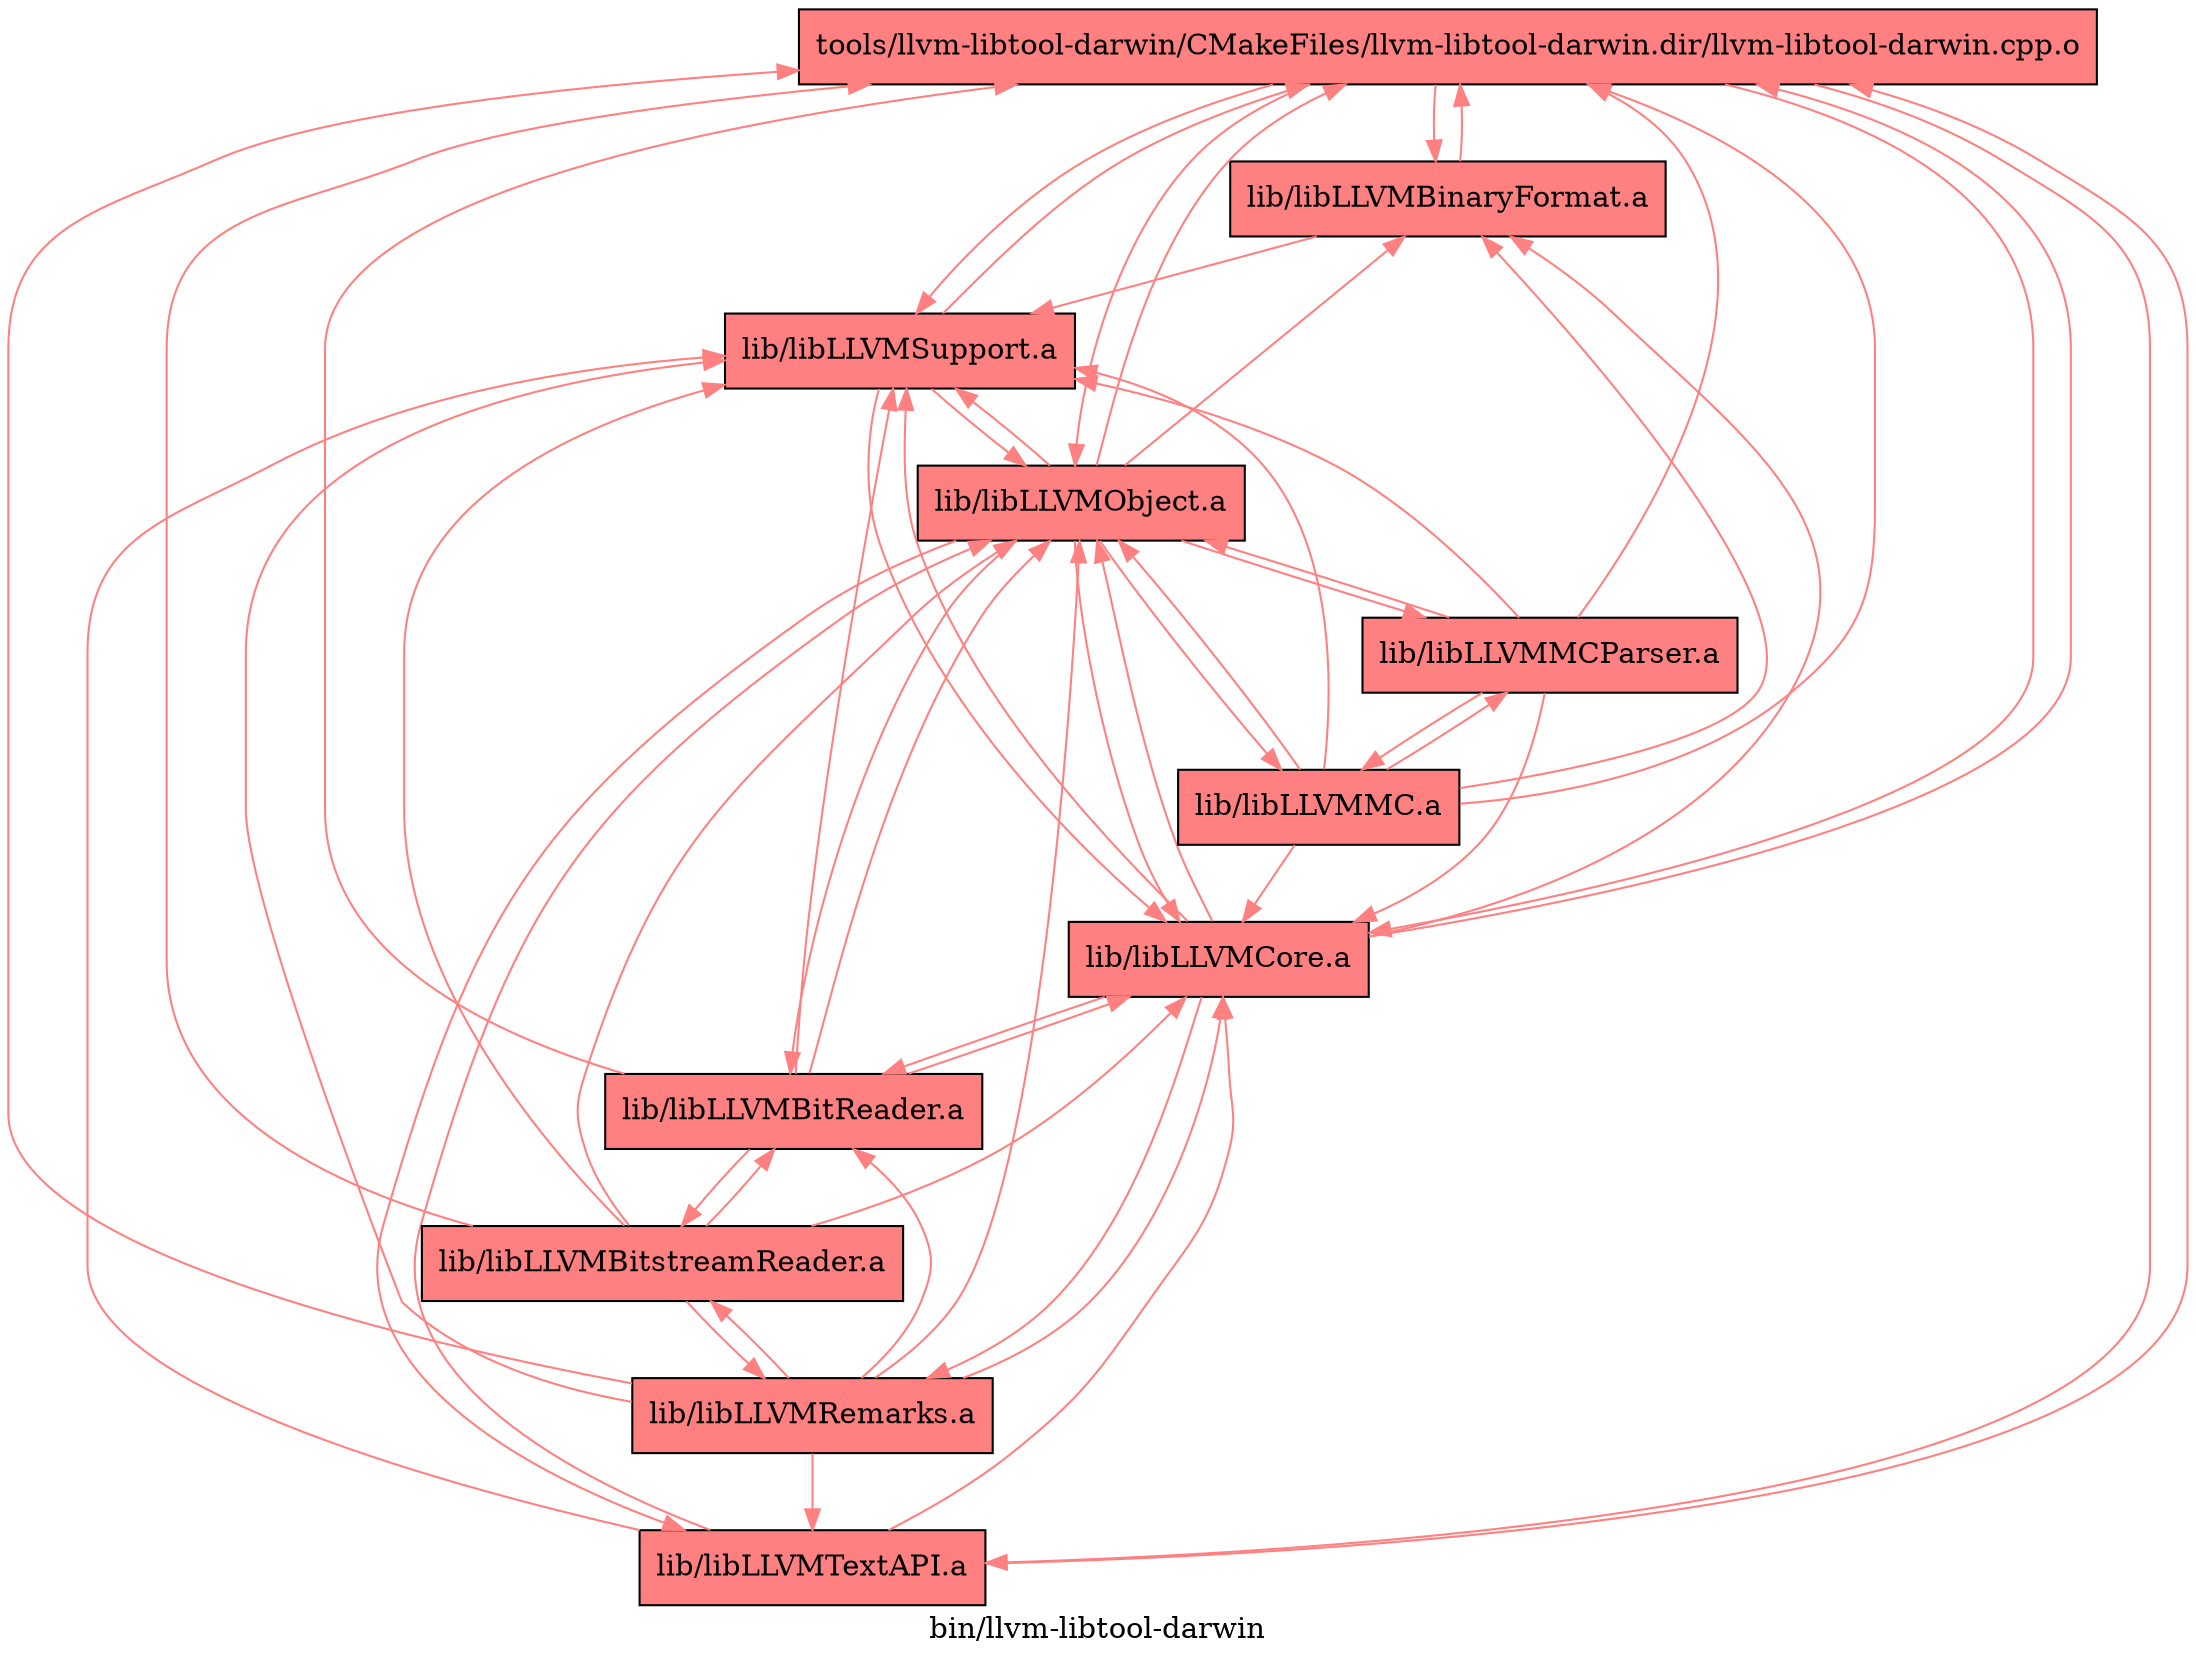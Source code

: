 digraph "bin/llvm-libtool-darwin" {
	label="bin/llvm-libtool-darwin";

	Node0x563ec4b12828 [shape=record,shape=record,style=filled,fillcolor="1.000000 0.5 1",label="{tools/llvm-libtool-darwin/CMakeFiles/llvm-libtool-darwin.dir/llvm-libtool-darwin.cpp.o}"];
	Node0x563ec4b12828 -> Node0x563ec4b12aa8[color="1.000000 0.5 1"];
	Node0x563ec4b12828 -> Node0x563ec4b11bf8[color="1.000000 0.5 1"];
	Node0x563ec4b12828 -> Node0x563ec4b120a8[color="1.000000 0.5 1"];
	Node0x563ec4b12828 -> Node0x563ec4b11158[color="1.000000 0.5 1"];
	Node0x563ec4b12828 -> Node0x563ec4b10bb8[color="1.000000 0.5 1"];
	Node0x563ec4b12aa8 [shape=record,shape=record,style=filled,fillcolor="1.000000 0.5 1",label="{lib/libLLVMBinaryFormat.a}"];
	Node0x563ec4b12aa8 -> Node0x563ec4b12828[color="1.000000 0.5 1"];
	Node0x563ec4b12aa8 -> Node0x563ec4b11158[color="1.000000 0.5 1"];
	Node0x563ec4b11bf8 [shape=record,shape=record,style=filled,fillcolor="1.000000 0.5 1",label="{lib/libLLVMCore.a}"];
	Node0x563ec4b11bf8 -> Node0x563ec4b11158[color="1.000000 0.5 1"];
	Node0x563ec4b11bf8 -> Node0x563ec4b12aa8[color="1.000000 0.5 1"];
	Node0x563ec4b11bf8 -> Node0x563ec4b12828[color="1.000000 0.5 1"];
	Node0x563ec4b11bf8 -> Node0x563ec4b19d58[color="1.000000 0.5 1"];
	Node0x563ec4b11bf8 -> Node0x563ec4b120a8[color="1.000000 0.5 1"];
	Node0x563ec4b11bf8 -> Node0x563ec4b110b8[color="1.000000 0.5 1"];
	Node0x563ec4b120a8 [shape=record,shape=record,style=filled,fillcolor="1.000000 0.5 1",label="{lib/libLLVMObject.a}"];
	Node0x563ec4b120a8 -> Node0x563ec4b12828[color="1.000000 0.5 1"];
	Node0x563ec4b120a8 -> Node0x563ec4b11158[color="1.000000 0.5 1"];
	Node0x563ec4b120a8 -> Node0x563ec4b12aa8[color="1.000000 0.5 1"];
	Node0x563ec4b120a8 -> Node0x563ec4b11bf8[color="1.000000 0.5 1"];
	Node0x563ec4b120a8 -> Node0x563ec4b110b8[color="1.000000 0.5 1"];
	Node0x563ec4b120a8 -> Node0x563ec4b18e58[color="1.000000 0.5 1"];
	Node0x563ec4b120a8 -> Node0x563ec4b193f8[color="1.000000 0.5 1"];
	Node0x563ec4b120a8 -> Node0x563ec4b10bb8[color="1.000000 0.5 1"];
	Node0x563ec4b11158 [shape=record,shape=record,style=filled,fillcolor="1.000000 0.5 1",label="{lib/libLLVMSupport.a}"];
	Node0x563ec4b11158 -> Node0x563ec4b12828[color="1.000000 0.5 1"];
	Node0x563ec4b11158 -> Node0x563ec4b11bf8[color="1.000000 0.5 1"];
	Node0x563ec4b11158 -> Node0x563ec4b120a8[color="1.000000 0.5 1"];
	Node0x563ec4b10bb8 [shape=record,shape=record,style=filled,fillcolor="1.000000 0.5 1",label="{lib/libLLVMTextAPI.a}"];
	Node0x563ec4b10bb8 -> Node0x563ec4b11158[color="1.000000 0.5 1"];
	Node0x563ec4b10bb8 -> Node0x563ec4b12828[color="1.000000 0.5 1"];
	Node0x563ec4b10bb8 -> Node0x563ec4b11bf8[color="1.000000 0.5 1"];
	Node0x563ec4b10bb8 -> Node0x563ec4b120a8[color="1.000000 0.5 1"];
	Node0x563ec4b19d58 [shape=record,shape=record,style=filled,fillcolor="1.000000 0.5 1",label="{lib/libLLVMRemarks.a}"];
	Node0x563ec4b19d58 -> Node0x563ec4b12828[color="1.000000 0.5 1"];
	Node0x563ec4b19d58 -> Node0x563ec4b11158[color="1.000000 0.5 1"];
	Node0x563ec4b19d58 -> Node0x563ec4b11bf8[color="1.000000 0.5 1"];
	Node0x563ec4b19d58 -> Node0x563ec4b110b8[color="1.000000 0.5 1"];
	Node0x563ec4b19d58 -> Node0x563ec4b120a8[color="1.000000 0.5 1"];
	Node0x563ec4b19d58 -> Node0x563ec4b198f8[color="1.000000 0.5 1"];
	Node0x563ec4b19d58 -> Node0x563ec4b10bb8[color="1.000000 0.5 1"];
	Node0x563ec4b110b8 [shape=record,shape=record,style=filled,fillcolor="1.000000 0.5 1",label="{lib/libLLVMBitReader.a}"];
	Node0x563ec4b110b8 -> Node0x563ec4b12828[color="1.000000 0.5 1"];
	Node0x563ec4b110b8 -> Node0x563ec4b11bf8[color="1.000000 0.5 1"];
	Node0x563ec4b110b8 -> Node0x563ec4b120a8[color="1.000000 0.5 1"];
	Node0x563ec4b110b8 -> Node0x563ec4b11158[color="1.000000 0.5 1"];
	Node0x563ec4b110b8 -> Node0x563ec4b198f8[color="1.000000 0.5 1"];
	Node0x563ec4b18e58 [shape=record,shape=record,style=filled,fillcolor="1.000000 0.5 1",label="{lib/libLLVMMC.a}"];
	Node0x563ec4b18e58 -> Node0x563ec4b11bf8[color="1.000000 0.5 1"];
	Node0x563ec4b18e58 -> Node0x563ec4b120a8[color="1.000000 0.5 1"];
	Node0x563ec4b18e58 -> Node0x563ec4b11158[color="1.000000 0.5 1"];
	Node0x563ec4b18e58 -> Node0x563ec4b12828[color="1.000000 0.5 1"];
	Node0x563ec4b18e58 -> Node0x563ec4b12aa8[color="1.000000 0.5 1"];
	Node0x563ec4b18e58 -> Node0x563ec4b193f8[color="1.000000 0.5 1"];
	Node0x563ec4b193f8 [shape=record,shape=record,style=filled,fillcolor="1.000000 0.5 1",label="{lib/libLLVMMCParser.a}"];
	Node0x563ec4b193f8 -> Node0x563ec4b12828[color="1.000000 0.5 1"];
	Node0x563ec4b193f8 -> Node0x563ec4b11bf8[color="1.000000 0.5 1"];
	Node0x563ec4b193f8 -> Node0x563ec4b120a8[color="1.000000 0.5 1"];
	Node0x563ec4b193f8 -> Node0x563ec4b11158[color="1.000000 0.5 1"];
	Node0x563ec4b193f8 -> Node0x563ec4b18e58[color="1.000000 0.5 1"];
	Node0x563ec4b198f8 [shape=record,shape=record,style=filled,fillcolor="1.000000 0.5 1",label="{lib/libLLVMBitstreamReader.a}"];
	Node0x563ec4b198f8 -> Node0x563ec4b12828[color="1.000000 0.5 1"];
	Node0x563ec4b198f8 -> Node0x563ec4b11bf8[color="1.000000 0.5 1"];
	Node0x563ec4b198f8 -> Node0x563ec4b120a8[color="1.000000 0.5 1"];
	Node0x563ec4b198f8 -> Node0x563ec4b11158[color="1.000000 0.5 1"];
	Node0x563ec4b198f8 -> Node0x563ec4b110b8[color="1.000000 0.5 1"];
	Node0x563ec4b198f8 -> Node0x563ec4b19d58[color="1.000000 0.5 1"];
}
